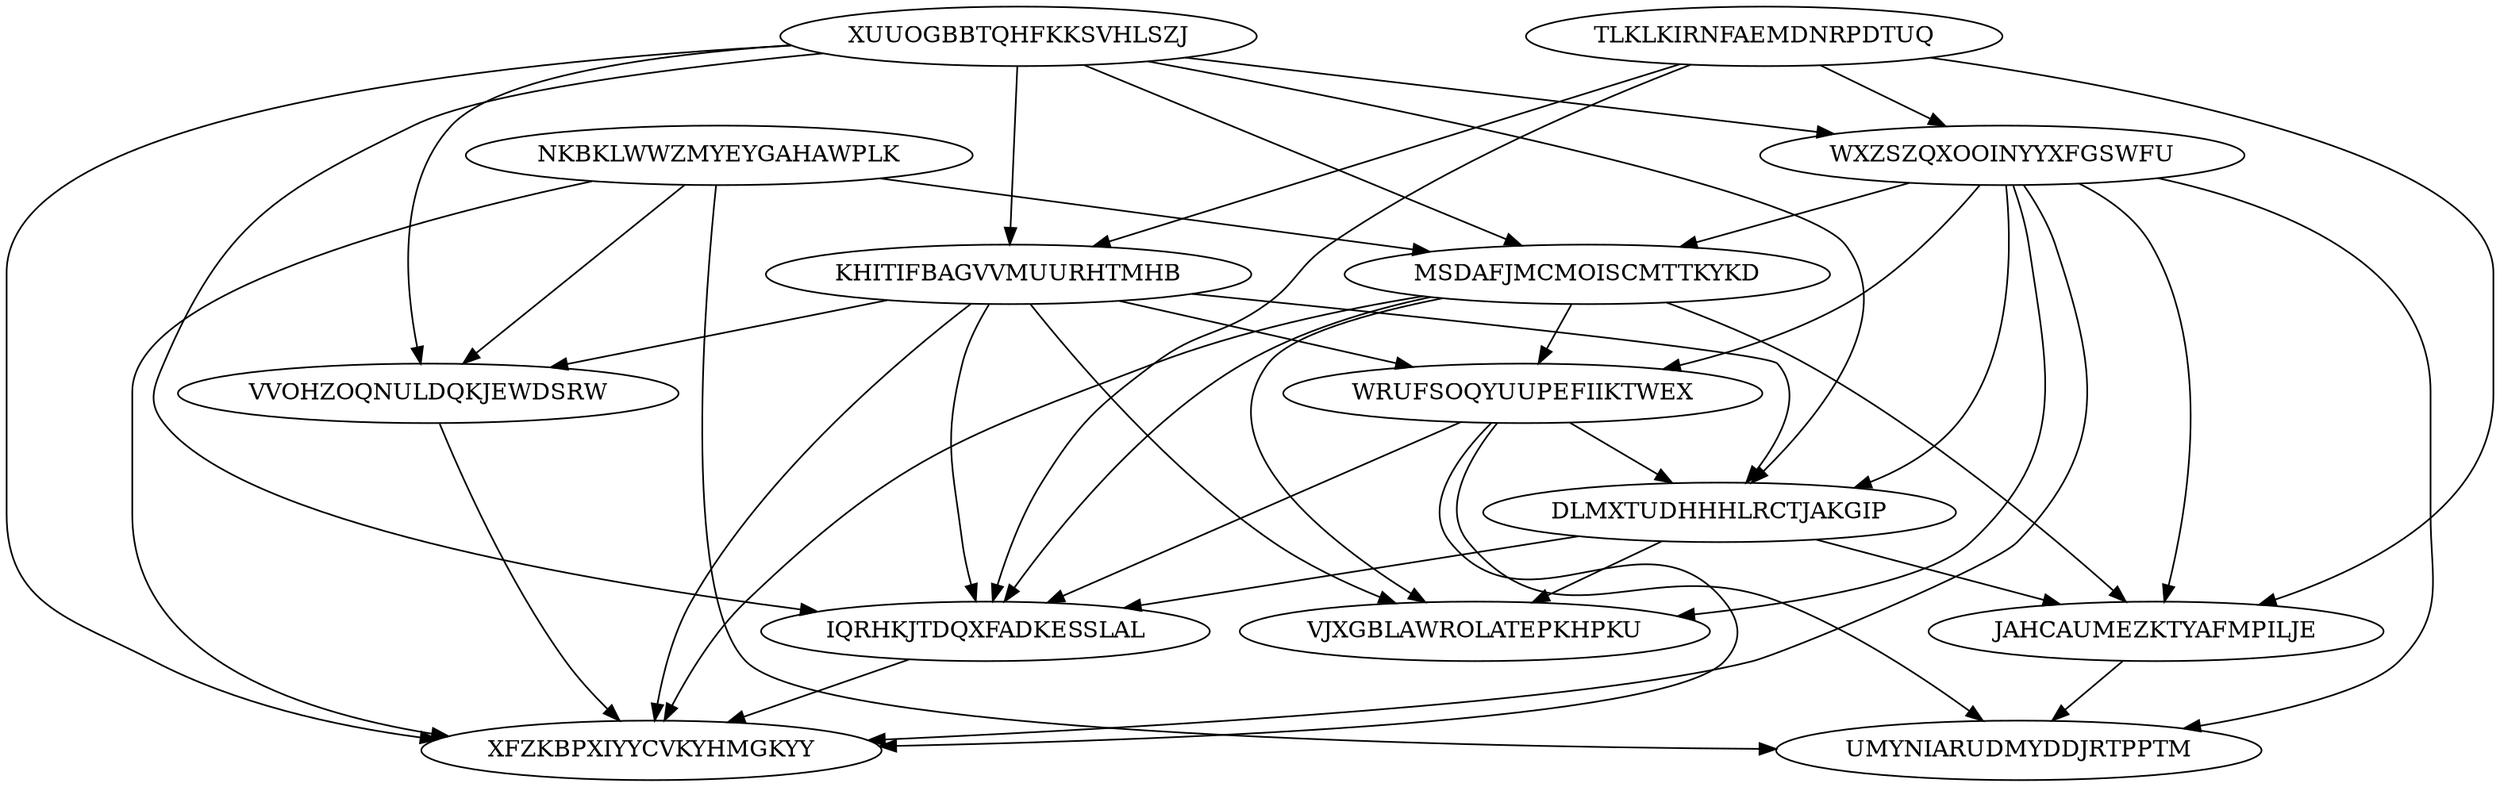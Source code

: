 digraph N14M43 {
	NKBKLWWZMYEYGAHAWPLK	[Weight=14];
	XUUOGBBTQHFKKSVHLSZJ	[Weight=14];
	TLKLKIRNFAEMDNRPDTUQ	[Weight=16];
	WXZSZQXOOINYYXFGSWFU	[Weight=14];
	MSDAFJMCMOISCMTTKYKD	[Weight=12];
	KHITIFBAGVVMUURHTMHB	[Weight=12];
	WRUFSOQYUUPEFIIKTWEX	[Weight=17];
	DLMXTUDHHHLRCTJAKGIP	[Weight=15];
	VVOHZOQNULDQKJEWDSRW	[Weight=16];
	IQRHKJTDQXFADKESSLAL	[Weight=13];
	JAHCAUMEZKTYAFMPILJE	[Weight=12];
	VJXGBLAWROLATEPKHPKU	[Weight=17];
	UMYNIARUDMYDDJRTPPTM	[Weight=14];
	XFZKBPXIYYCVKYHMGKYY	[Weight=14];
	NKBKLWWZMYEYGAHAWPLK -> VVOHZOQNULDQKJEWDSRW [Weight=19];
	XUUOGBBTQHFKKSVHLSZJ -> WXZSZQXOOINYYXFGSWFU [Weight=10];
	MSDAFJMCMOISCMTTKYKD -> JAHCAUMEZKTYAFMPILJE [Weight=19];
	KHITIFBAGVVMUURHTMHB -> WRUFSOQYUUPEFIIKTWEX [Weight=19];
	WXZSZQXOOINYYXFGSWFU -> MSDAFJMCMOISCMTTKYKD [Weight=14];
	NKBKLWWZMYEYGAHAWPLK -> MSDAFJMCMOISCMTTKYKD [Weight=18];
	KHITIFBAGVVMUURHTMHB -> DLMXTUDHHHLRCTJAKGIP [Weight=18];
	DLMXTUDHHHLRCTJAKGIP -> IQRHKJTDQXFADKESSLAL [Weight=19];
	WXZSZQXOOINYYXFGSWFU -> DLMXTUDHHHLRCTJAKGIP [Weight=13];
	XUUOGBBTQHFKKSVHLSZJ -> DLMXTUDHHHLRCTJAKGIP [Weight=20];
	DLMXTUDHHHLRCTJAKGIP -> VJXGBLAWROLATEPKHPKU [Weight=16];
	XUUOGBBTQHFKKSVHLSZJ -> MSDAFJMCMOISCMTTKYKD [Weight=13];
	MSDAFJMCMOISCMTTKYKD -> WRUFSOQYUUPEFIIKTWEX [Weight=19];
	NKBKLWWZMYEYGAHAWPLK -> XFZKBPXIYYCVKYHMGKYY [Weight=15];
	TLKLKIRNFAEMDNRPDTUQ -> KHITIFBAGVVMUURHTMHB [Weight=20];
	TLKLKIRNFAEMDNRPDTUQ -> WXZSZQXOOINYYXFGSWFU [Weight=16];
	WRUFSOQYUUPEFIIKTWEX -> UMYNIARUDMYDDJRTPPTM [Weight=16];
	MSDAFJMCMOISCMTTKYKD -> VJXGBLAWROLATEPKHPKU [Weight=18];
	WXZSZQXOOINYYXFGSWFU -> JAHCAUMEZKTYAFMPILJE [Weight=19];
	XUUOGBBTQHFKKSVHLSZJ -> KHITIFBAGVVMUURHTMHB [Weight=10];
	WXZSZQXOOINYYXFGSWFU -> WRUFSOQYUUPEFIIKTWEX [Weight=15];
	WRUFSOQYUUPEFIIKTWEX -> XFZKBPXIYYCVKYHMGKYY [Weight=19];
	WXZSZQXOOINYYXFGSWFU -> UMYNIARUDMYDDJRTPPTM [Weight=19];
	WXZSZQXOOINYYXFGSWFU -> XFZKBPXIYYCVKYHMGKYY [Weight=20];
	MSDAFJMCMOISCMTTKYKD -> XFZKBPXIYYCVKYHMGKYY [Weight=11];
	WXZSZQXOOINYYXFGSWFU -> VJXGBLAWROLATEPKHPKU [Weight=16];
	KHITIFBAGVVMUURHTMHB -> VJXGBLAWROLATEPKHPKU [Weight=16];
	JAHCAUMEZKTYAFMPILJE -> UMYNIARUDMYDDJRTPPTM [Weight=11];
	XUUOGBBTQHFKKSVHLSZJ -> IQRHKJTDQXFADKESSLAL [Weight=17];
	WRUFSOQYUUPEFIIKTWEX -> DLMXTUDHHHLRCTJAKGIP [Weight=11];
	KHITIFBAGVVMUURHTMHB -> IQRHKJTDQXFADKESSLAL [Weight=16];
	XUUOGBBTQHFKKSVHLSZJ -> VVOHZOQNULDQKJEWDSRW [Weight=19];
	VVOHZOQNULDQKJEWDSRW -> XFZKBPXIYYCVKYHMGKYY [Weight=18];
	TLKLKIRNFAEMDNRPDTUQ -> IQRHKJTDQXFADKESSLAL [Weight=20];
	XUUOGBBTQHFKKSVHLSZJ -> XFZKBPXIYYCVKYHMGKYY [Weight=15];
	DLMXTUDHHHLRCTJAKGIP -> JAHCAUMEZKTYAFMPILJE [Weight=16];
	WRUFSOQYUUPEFIIKTWEX -> IQRHKJTDQXFADKESSLAL [Weight=20];
	MSDAFJMCMOISCMTTKYKD -> IQRHKJTDQXFADKESSLAL [Weight=17];
	KHITIFBAGVVMUURHTMHB -> VVOHZOQNULDQKJEWDSRW [Weight=20];
	NKBKLWWZMYEYGAHAWPLK -> UMYNIARUDMYDDJRTPPTM [Weight=10];
	TLKLKIRNFAEMDNRPDTUQ -> JAHCAUMEZKTYAFMPILJE [Weight=18];
	KHITIFBAGVVMUURHTMHB -> XFZKBPXIYYCVKYHMGKYY [Weight=11];
	IQRHKJTDQXFADKESSLAL -> XFZKBPXIYYCVKYHMGKYY [Weight=16];
}
